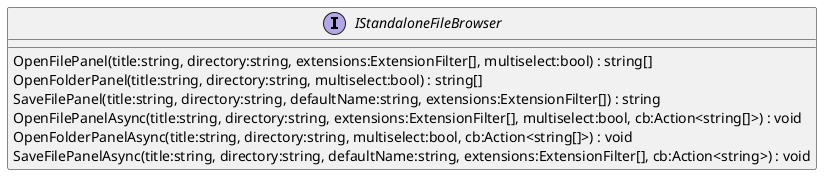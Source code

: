 @startuml
interface IStandaloneFileBrowser {
    OpenFilePanel(title:string, directory:string, extensions:ExtensionFilter[], multiselect:bool) : string[]
    OpenFolderPanel(title:string, directory:string, multiselect:bool) : string[]
    SaveFilePanel(title:string, directory:string, defaultName:string, extensions:ExtensionFilter[]) : string
    OpenFilePanelAsync(title:string, directory:string, extensions:ExtensionFilter[], multiselect:bool, cb:Action<string[]>) : void
    OpenFolderPanelAsync(title:string, directory:string, multiselect:bool, cb:Action<string[]>) : void
    SaveFilePanelAsync(title:string, directory:string, defaultName:string, extensions:ExtensionFilter[], cb:Action<string>) : void
}
@enduml

